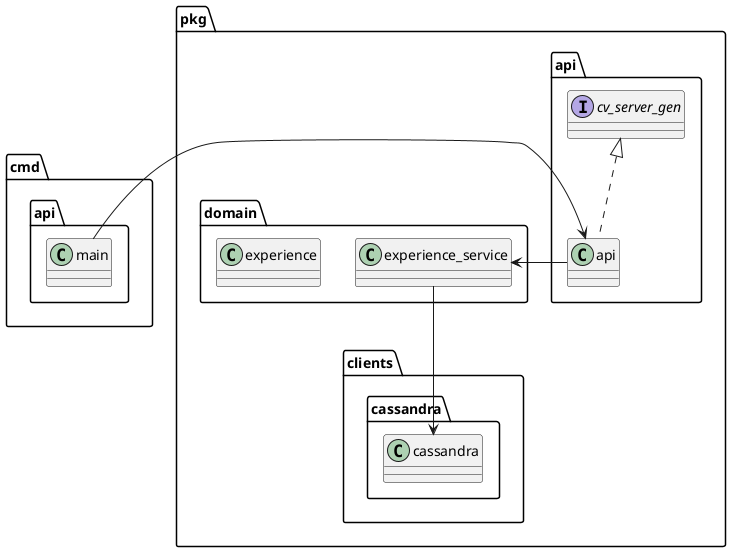 @startuml "overview"

package cmd.api {

    class main

}

package pkg.api {
    class api implements cv_server_gen

    cmd.api.main -> api
}

package pkg.domain {
    class experience
    class experience_service

    pkg.api.api -> experience_service
}

package pkg.clients.cassandra {
    class cassandra

    pkg.domain.experience_service -down-> cassandra
}


@enduml